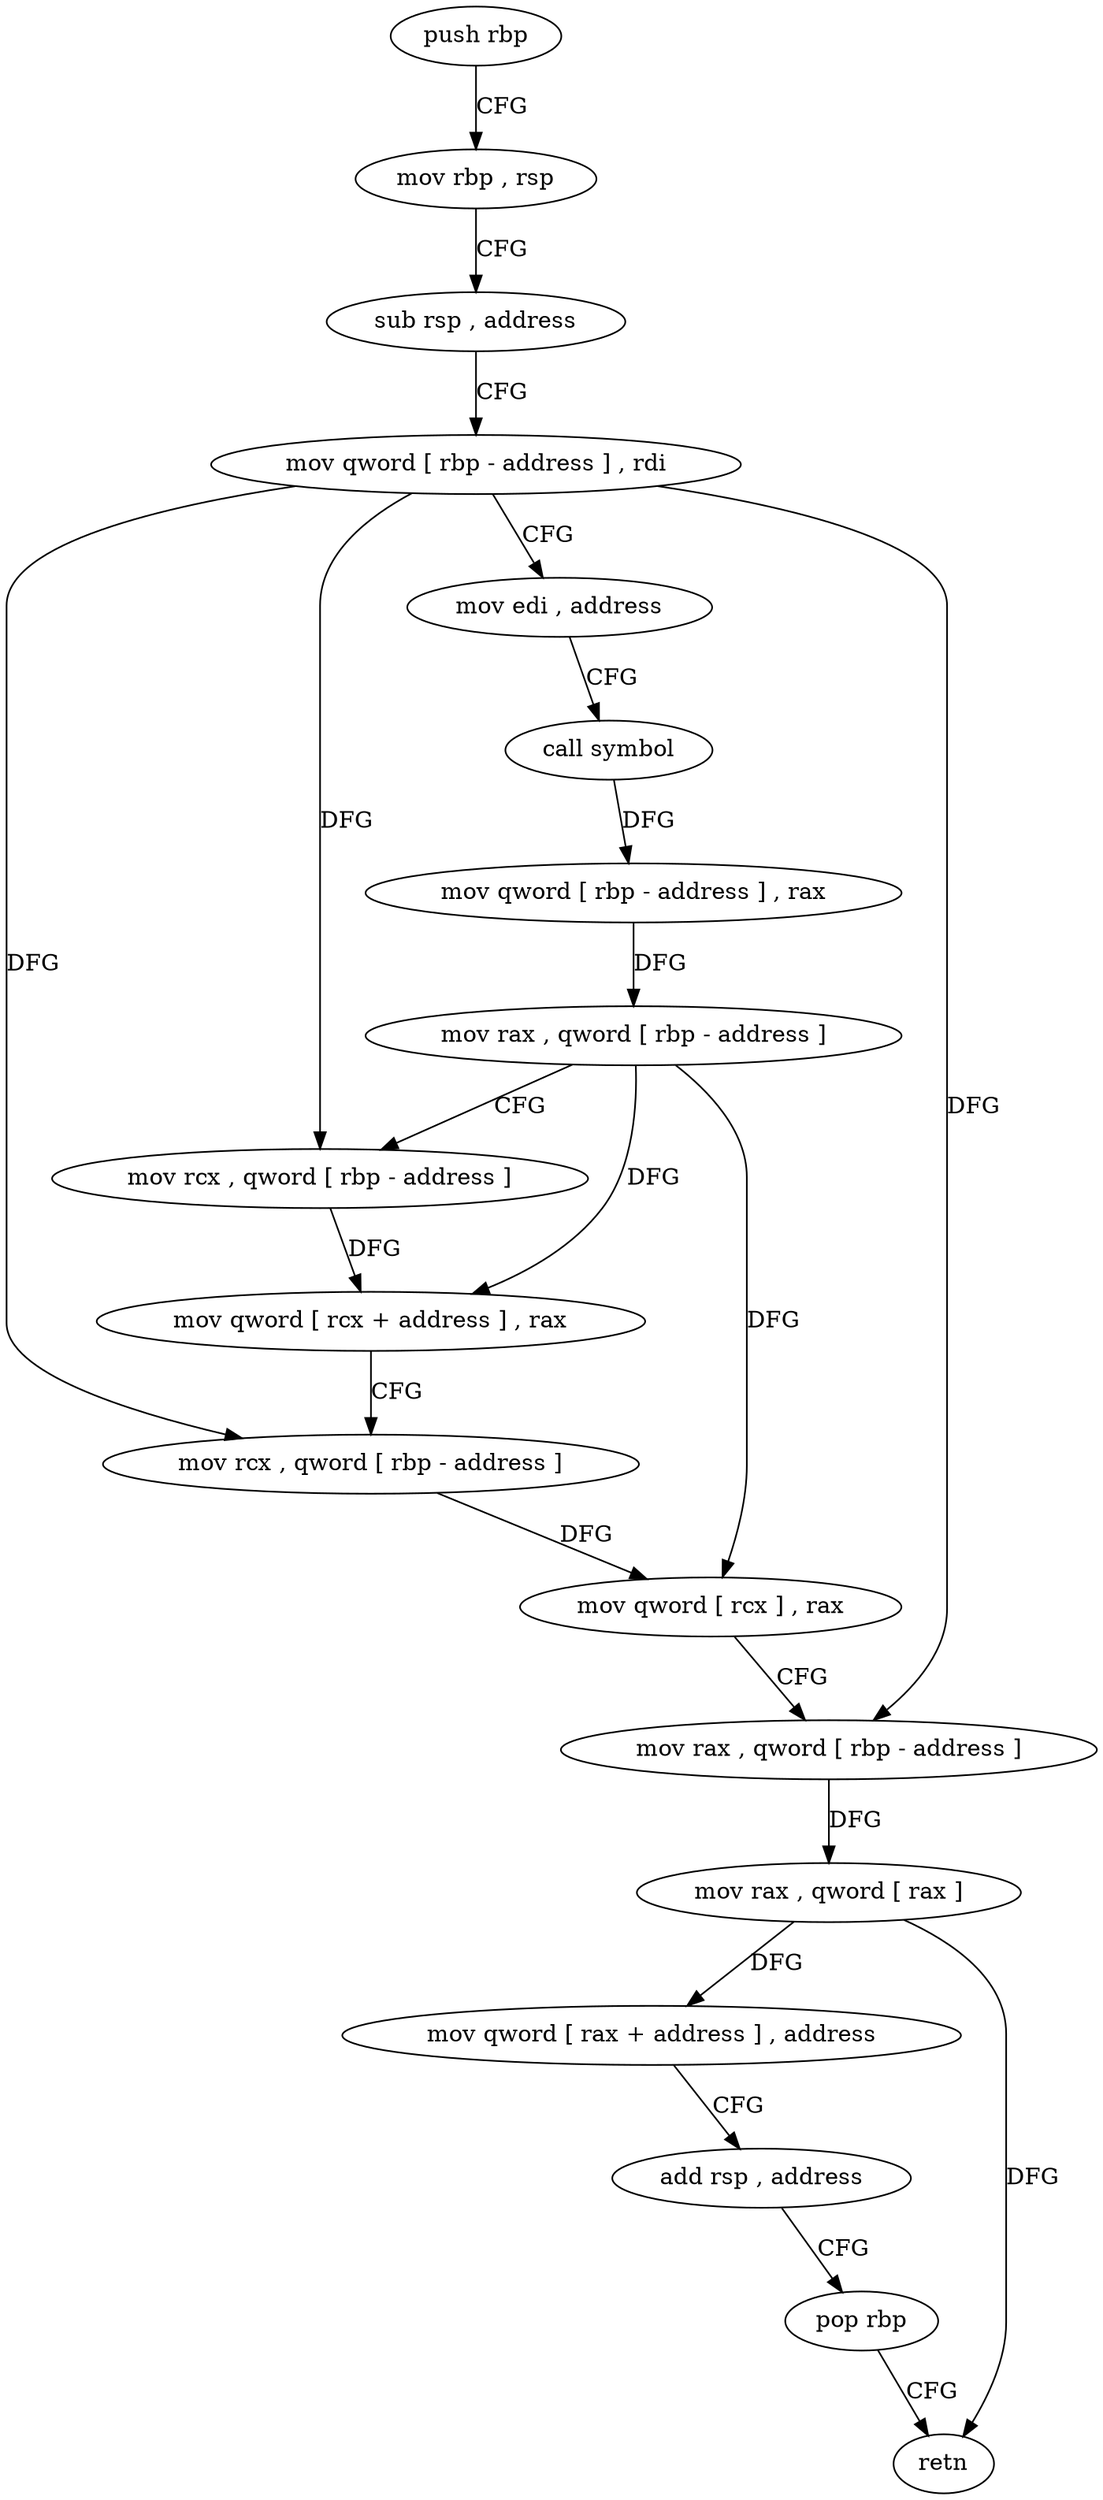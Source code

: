 digraph "func" {
"4204048" [label = "push rbp" ]
"4204049" [label = "mov rbp , rsp" ]
"4204052" [label = "sub rsp , address" ]
"4204056" [label = "mov qword [ rbp - address ] , rdi" ]
"4204060" [label = "mov edi , address" ]
"4204065" [label = "call symbol" ]
"4204070" [label = "mov qword [ rbp - address ] , rax" ]
"4204074" [label = "mov rax , qword [ rbp - address ]" ]
"4204078" [label = "mov rcx , qword [ rbp - address ]" ]
"4204082" [label = "mov qword [ rcx + address ] , rax" ]
"4204086" [label = "mov rcx , qword [ rbp - address ]" ]
"4204090" [label = "mov qword [ rcx ] , rax" ]
"4204093" [label = "mov rax , qword [ rbp - address ]" ]
"4204097" [label = "mov rax , qword [ rax ]" ]
"4204100" [label = "mov qword [ rax + address ] , address" ]
"4204108" [label = "add rsp , address" ]
"4204112" [label = "pop rbp" ]
"4204113" [label = "retn" ]
"4204048" -> "4204049" [ label = "CFG" ]
"4204049" -> "4204052" [ label = "CFG" ]
"4204052" -> "4204056" [ label = "CFG" ]
"4204056" -> "4204060" [ label = "CFG" ]
"4204056" -> "4204078" [ label = "DFG" ]
"4204056" -> "4204086" [ label = "DFG" ]
"4204056" -> "4204093" [ label = "DFG" ]
"4204060" -> "4204065" [ label = "CFG" ]
"4204065" -> "4204070" [ label = "DFG" ]
"4204070" -> "4204074" [ label = "DFG" ]
"4204074" -> "4204078" [ label = "CFG" ]
"4204074" -> "4204082" [ label = "DFG" ]
"4204074" -> "4204090" [ label = "DFG" ]
"4204078" -> "4204082" [ label = "DFG" ]
"4204082" -> "4204086" [ label = "CFG" ]
"4204086" -> "4204090" [ label = "DFG" ]
"4204090" -> "4204093" [ label = "CFG" ]
"4204093" -> "4204097" [ label = "DFG" ]
"4204097" -> "4204100" [ label = "DFG" ]
"4204097" -> "4204113" [ label = "DFG" ]
"4204100" -> "4204108" [ label = "CFG" ]
"4204108" -> "4204112" [ label = "CFG" ]
"4204112" -> "4204113" [ label = "CFG" ]
}

